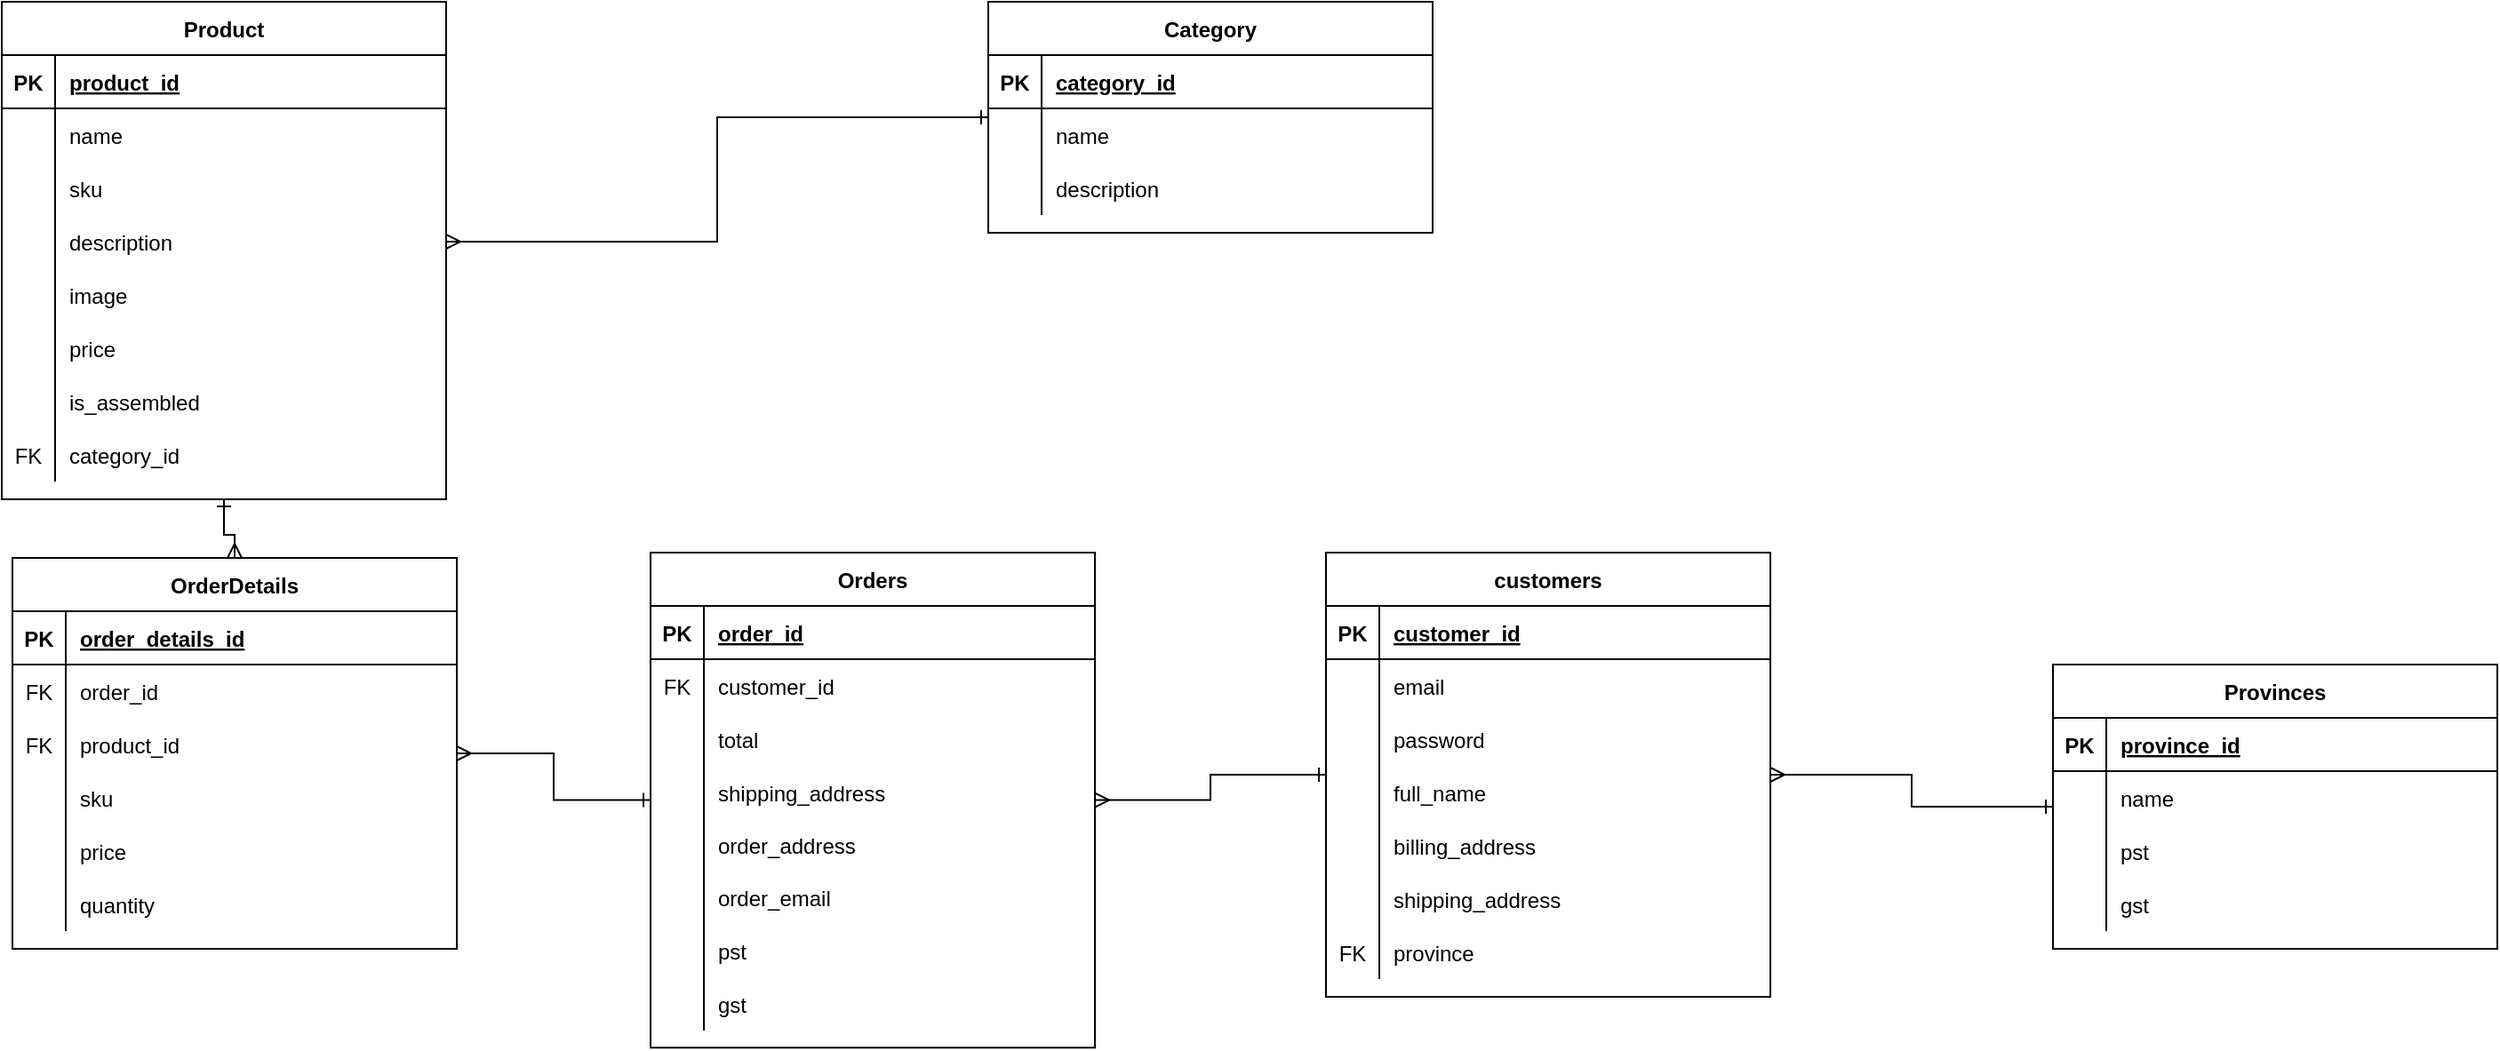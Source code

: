 <mxfile version="13.6.5">
    <diagram id="R2lEEEUBdFMjLlhIrx00" name="Page-1">
        <mxGraphModel dx="647" dy="642" grid="0" gridSize="10" guides="1" tooltips="1" connect="1" arrows="1" fold="1" page="0" pageScale="1" pageWidth="850" pageHeight="1100" math="0" shadow="0" extFonts="Permanent Marker^https://fonts.googleapis.com/css?family=Permanent+Marker">
            <root>
                <mxCell id="0"/>
                <mxCell id="1" parent="0"/>
                <mxCell id="BaxFmq3oyP3xeZqNbxSG-38" style="edgeStyle=orthogonalEdgeStyle;rounded=0;orthogonalLoop=1;jettySize=auto;html=1;startArrow=ERone;startFill=0;endArrow=ERmany;endFill=0;" parent="1" edge="1">
                    <mxGeometry relative="1" as="geometry">
                        <mxPoint x="630" y="500" as="targetPoint"/>
                        <Array as="points">
                            <mxPoint x="840" y="500"/>
                        </Array>
                    </mxGeometry>
                </mxCell>
                <mxCell id="BaxFmq3oyP3xeZqNbxSG-39" style="edgeStyle=orthogonalEdgeStyle;rounded=0;orthogonalLoop=1;jettySize=auto;html=1;startArrow=ERone;startFill=0;endArrow=ERmany;endFill=0;" parent="1" edge="1">
                    <mxGeometry relative="1" as="geometry">
                        <mxPoint x="515" y="290" as="sourcePoint"/>
                        <Array as="points">
                            <mxPoint x="515" y="330"/>
                            <mxPoint x="660" y="330"/>
                            <mxPoint x="660" y="470"/>
                        </Array>
                    </mxGeometry>
                </mxCell>
                <mxCell id="BaxFmq3oyP3xeZqNbxSG-36" style="edgeStyle=orthogonalEdgeStyle;rounded=0;orthogonalLoop=1;jettySize=auto;html=1;endArrow=ERmany;endFill=0;startArrow=ERone;startFill=0;" parent="1" edge="1">
                    <mxGeometry relative="1" as="geometry">
                        <mxPoint x="270" y="235" as="sourcePoint"/>
                        <Array as="points">
                            <mxPoint x="310" y="235"/>
                            <mxPoint x="310" y="430"/>
                        </Array>
                    </mxGeometry>
                </mxCell>
                <mxCell id="BaxFmq3oyP3xeZqNbxSG-152" style="edgeStyle=orthogonalEdgeStyle;rounded=0;orthogonalLoop=1;jettySize=auto;html=1;startArrow=ERone;startFill=0;endArrow=ERmany;endFill=0;" parent="1" source="BaxFmq3oyP3xeZqNbxSG-56" target="BaxFmq3oyP3xeZqNbxSG-130" edge="1">
                    <mxGeometry relative="1" as="geometry"/>
                </mxCell>
                <mxCell id="BaxFmq3oyP3xeZqNbxSG-56" value="Product" style="shape=table;startSize=30;container=1;collapsible=1;childLayout=tableLayout;fixedRows=1;rowLines=0;fontStyle=1;align=center;resizeLast=1;" parent="1" vertex="1">
                    <mxGeometry x="70" y="30" width="250" height="280" as="geometry"/>
                </mxCell>
                <mxCell id="BaxFmq3oyP3xeZqNbxSG-57" value="" style="shape=partialRectangle;collapsible=0;dropTarget=0;pointerEvents=0;fillColor=none;points=[[0,0.5],[1,0.5]];portConstraint=eastwest;top=0;left=0;right=0;bottom=1;" parent="BaxFmq3oyP3xeZqNbxSG-56" vertex="1">
                    <mxGeometry y="30" width="250" height="30" as="geometry"/>
                </mxCell>
                <mxCell id="BaxFmq3oyP3xeZqNbxSG-58" value="PK" style="shape=partialRectangle;overflow=hidden;connectable=0;fillColor=none;top=0;left=0;bottom=0;right=0;fontStyle=1;" parent="BaxFmq3oyP3xeZqNbxSG-57" vertex="1">
                    <mxGeometry width="30" height="30" as="geometry"/>
                </mxCell>
                <mxCell id="BaxFmq3oyP3xeZqNbxSG-59" value="product_id" style="shape=partialRectangle;overflow=hidden;connectable=0;fillColor=none;top=0;left=0;bottom=0;right=0;align=left;spacingLeft=6;fontStyle=5;" parent="BaxFmq3oyP3xeZqNbxSG-57" vertex="1">
                    <mxGeometry x="30" width="220" height="30" as="geometry"/>
                </mxCell>
                <mxCell id="BaxFmq3oyP3xeZqNbxSG-60" value="" style="shape=partialRectangle;collapsible=0;dropTarget=0;pointerEvents=0;fillColor=none;points=[[0,0.5],[1,0.5]];portConstraint=eastwest;top=0;left=0;right=0;bottom=0;" parent="BaxFmq3oyP3xeZqNbxSG-56" vertex="1">
                    <mxGeometry y="60" width="250" height="30" as="geometry"/>
                </mxCell>
                <mxCell id="BaxFmq3oyP3xeZqNbxSG-61" value="" style="shape=partialRectangle;overflow=hidden;connectable=0;fillColor=none;top=0;left=0;bottom=0;right=0;" parent="BaxFmq3oyP3xeZqNbxSG-60" vertex="1">
                    <mxGeometry width="30" height="30" as="geometry"/>
                </mxCell>
                <mxCell id="BaxFmq3oyP3xeZqNbxSG-62" value="name" style="shape=partialRectangle;overflow=hidden;connectable=0;fillColor=none;top=0;left=0;bottom=0;right=0;align=left;spacingLeft=6;" parent="BaxFmq3oyP3xeZqNbxSG-60" vertex="1">
                    <mxGeometry x="30" width="220" height="30" as="geometry"/>
                </mxCell>
                <mxCell id="BaxFmq3oyP3xeZqNbxSG-149" value="" style="shape=partialRectangle;collapsible=0;dropTarget=0;pointerEvents=0;fillColor=none;points=[[0,0.5],[1,0.5]];portConstraint=eastwest;top=0;left=0;right=0;bottom=0;" parent="BaxFmq3oyP3xeZqNbxSG-56" vertex="1">
                    <mxGeometry y="90" width="250" height="30" as="geometry"/>
                </mxCell>
                <mxCell id="BaxFmq3oyP3xeZqNbxSG-150" value="" style="shape=partialRectangle;overflow=hidden;connectable=0;fillColor=none;top=0;left=0;bottom=0;right=0;" parent="BaxFmq3oyP3xeZqNbxSG-149" vertex="1">
                    <mxGeometry width="30" height="30" as="geometry"/>
                </mxCell>
                <mxCell id="BaxFmq3oyP3xeZqNbxSG-151" value="sku" style="shape=partialRectangle;overflow=hidden;connectable=0;fillColor=none;top=0;left=0;bottom=0;right=0;align=left;spacingLeft=6;" parent="BaxFmq3oyP3xeZqNbxSG-149" vertex="1">
                    <mxGeometry x="30" width="220" height="30" as="geometry"/>
                </mxCell>
                <mxCell id="BaxFmq3oyP3xeZqNbxSG-63" value="" style="shape=partialRectangle;collapsible=0;dropTarget=0;pointerEvents=0;fillColor=none;points=[[0,0.5],[1,0.5]];portConstraint=eastwest;top=0;left=0;right=0;bottom=0;" parent="BaxFmq3oyP3xeZqNbxSG-56" vertex="1">
                    <mxGeometry y="120" width="250" height="30" as="geometry"/>
                </mxCell>
                <mxCell id="BaxFmq3oyP3xeZqNbxSG-64" value="" style="shape=partialRectangle;overflow=hidden;connectable=0;fillColor=none;top=0;left=0;bottom=0;right=0;" parent="BaxFmq3oyP3xeZqNbxSG-63" vertex="1">
                    <mxGeometry width="30" height="30" as="geometry"/>
                </mxCell>
                <mxCell id="BaxFmq3oyP3xeZqNbxSG-65" value="description" style="shape=partialRectangle;overflow=hidden;connectable=0;fillColor=none;top=0;left=0;bottom=0;right=0;align=left;spacingLeft=6;" parent="BaxFmq3oyP3xeZqNbxSG-63" vertex="1">
                    <mxGeometry x="30" width="220" height="30" as="geometry"/>
                </mxCell>
                <mxCell id="BaxFmq3oyP3xeZqNbxSG-66" value="" style="shape=partialRectangle;collapsible=0;dropTarget=0;pointerEvents=0;fillColor=none;points=[[0,0.5],[1,0.5]];portConstraint=eastwest;top=0;left=0;right=0;bottom=0;" parent="BaxFmq3oyP3xeZqNbxSG-56" vertex="1">
                    <mxGeometry y="150" width="250" height="30" as="geometry"/>
                </mxCell>
                <mxCell id="BaxFmq3oyP3xeZqNbxSG-67" value="" style="shape=partialRectangle;overflow=hidden;connectable=0;fillColor=none;top=0;left=0;bottom=0;right=0;" parent="BaxFmq3oyP3xeZqNbxSG-66" vertex="1">
                    <mxGeometry width="30" height="30" as="geometry"/>
                </mxCell>
                <mxCell id="BaxFmq3oyP3xeZqNbxSG-68" value="image" style="shape=partialRectangle;overflow=hidden;connectable=0;fillColor=none;top=0;left=0;bottom=0;right=0;align=left;spacingLeft=6;" parent="BaxFmq3oyP3xeZqNbxSG-66" vertex="1">
                    <mxGeometry x="30" width="220" height="30" as="geometry"/>
                </mxCell>
                <mxCell id="BaxFmq3oyP3xeZqNbxSG-182" value="" style="shape=partialRectangle;collapsible=0;dropTarget=0;pointerEvents=0;fillColor=none;points=[[0,0.5],[1,0.5]];portConstraint=eastwest;top=0;left=0;right=0;bottom=0;" parent="BaxFmq3oyP3xeZqNbxSG-56" vertex="1">
                    <mxGeometry y="180" width="250" height="30" as="geometry"/>
                </mxCell>
                <mxCell id="BaxFmq3oyP3xeZqNbxSG-183" value="" style="shape=partialRectangle;overflow=hidden;connectable=0;fillColor=none;top=0;left=0;bottom=0;right=0;" parent="BaxFmq3oyP3xeZqNbxSG-182" vertex="1">
                    <mxGeometry width="30" height="30" as="geometry"/>
                </mxCell>
                <mxCell id="BaxFmq3oyP3xeZqNbxSG-184" value="price" style="shape=partialRectangle;overflow=hidden;connectable=0;fillColor=none;top=0;left=0;bottom=0;right=0;align=left;spacingLeft=6;" parent="BaxFmq3oyP3xeZqNbxSG-182" vertex="1">
                    <mxGeometry x="30" width="220" height="30" as="geometry"/>
                </mxCell>
                <mxCell id="5" value="" style="shape=partialRectangle;collapsible=0;dropTarget=0;pointerEvents=0;fillColor=none;points=[[0,0.5],[1,0.5]];portConstraint=eastwest;top=0;left=0;right=0;bottom=0;" parent="BaxFmq3oyP3xeZqNbxSG-56" vertex="1">
                    <mxGeometry y="210" width="250" height="30" as="geometry"/>
                </mxCell>
                <mxCell id="6" value="" style="shape=partialRectangle;overflow=hidden;connectable=0;fillColor=none;top=0;left=0;bottom=0;right=0;" parent="5" vertex="1">
                    <mxGeometry width="30" height="30" as="geometry"/>
                </mxCell>
                <mxCell id="7" value="is_assembled" style="shape=partialRectangle;overflow=hidden;connectable=0;fillColor=none;top=0;left=0;bottom=0;right=0;align=left;spacingLeft=6;" parent="5" vertex="1">
                    <mxGeometry x="30" width="220" height="30" as="geometry"/>
                </mxCell>
                <mxCell id="BaxFmq3oyP3xeZqNbxSG-75" value="" style="shape=partialRectangle;collapsible=0;dropTarget=0;pointerEvents=0;fillColor=none;points=[[0,0.5],[1,0.5]];portConstraint=eastwest;top=0;left=0;right=0;bottom=0;" parent="BaxFmq3oyP3xeZqNbxSG-56" vertex="1">
                    <mxGeometry y="240" width="250" height="30" as="geometry"/>
                </mxCell>
                <mxCell id="BaxFmq3oyP3xeZqNbxSG-76" value="FK" style="shape=partialRectangle;overflow=hidden;connectable=0;fillColor=none;top=0;left=0;bottom=0;right=0;" parent="BaxFmq3oyP3xeZqNbxSG-75" vertex="1">
                    <mxGeometry width="30" height="30" as="geometry"/>
                </mxCell>
                <mxCell id="BaxFmq3oyP3xeZqNbxSG-77" value="category_id" style="shape=partialRectangle;overflow=hidden;connectable=0;fillColor=none;top=0;left=0;bottom=0;right=0;align=left;spacingLeft=6;" parent="BaxFmq3oyP3xeZqNbxSG-75" vertex="1">
                    <mxGeometry x="30" width="220" height="30" as="geometry"/>
                </mxCell>
                <mxCell id="BaxFmq3oyP3xeZqNbxSG-78" value="Category" style="shape=table;startSize=30;container=1;collapsible=1;childLayout=tableLayout;fixedRows=1;rowLines=0;fontStyle=1;align=center;resizeLast=1;" parent="1" vertex="1">
                    <mxGeometry x="625" y="30" width="250" height="130" as="geometry"/>
                </mxCell>
                <mxCell id="BaxFmq3oyP3xeZqNbxSG-79" value="" style="shape=partialRectangle;collapsible=0;dropTarget=0;pointerEvents=0;fillColor=none;points=[[0,0.5],[1,0.5]];portConstraint=eastwest;top=0;left=0;right=0;bottom=1;" parent="BaxFmq3oyP3xeZqNbxSG-78" vertex="1">
                    <mxGeometry y="30" width="250" height="30" as="geometry"/>
                </mxCell>
                <mxCell id="BaxFmq3oyP3xeZqNbxSG-80" value="PK" style="shape=partialRectangle;overflow=hidden;connectable=0;fillColor=none;top=0;left=0;bottom=0;right=0;fontStyle=1;" parent="BaxFmq3oyP3xeZqNbxSG-79" vertex="1">
                    <mxGeometry width="30" height="30" as="geometry"/>
                </mxCell>
                <mxCell id="BaxFmq3oyP3xeZqNbxSG-81" value="category_id" style="shape=partialRectangle;overflow=hidden;connectable=0;fillColor=none;top=0;left=0;bottom=0;right=0;align=left;spacingLeft=6;fontStyle=5;" parent="BaxFmq3oyP3xeZqNbxSG-79" vertex="1">
                    <mxGeometry x="30" width="220" height="30" as="geometry"/>
                </mxCell>
                <mxCell id="BaxFmq3oyP3xeZqNbxSG-82" value="" style="shape=partialRectangle;collapsible=0;dropTarget=0;pointerEvents=0;fillColor=none;points=[[0,0.5],[1,0.5]];portConstraint=eastwest;top=0;left=0;right=0;bottom=0;" parent="BaxFmq3oyP3xeZqNbxSG-78" vertex="1">
                    <mxGeometry y="60" width="250" height="30" as="geometry"/>
                </mxCell>
                <mxCell id="BaxFmq3oyP3xeZqNbxSG-83" value="" style="shape=partialRectangle;overflow=hidden;connectable=0;fillColor=none;top=0;left=0;bottom=0;right=0;" parent="BaxFmq3oyP3xeZqNbxSG-82" vertex="1">
                    <mxGeometry width="30" height="30" as="geometry"/>
                </mxCell>
                <mxCell id="BaxFmq3oyP3xeZqNbxSG-84" value="name" style="shape=partialRectangle;overflow=hidden;connectable=0;fillColor=none;top=0;left=0;bottom=0;right=0;align=left;spacingLeft=6;" parent="BaxFmq3oyP3xeZqNbxSG-82" vertex="1">
                    <mxGeometry x="30" width="220" height="30" as="geometry"/>
                </mxCell>
                <mxCell id="BaxFmq3oyP3xeZqNbxSG-85" value="" style="shape=partialRectangle;collapsible=0;dropTarget=0;pointerEvents=0;fillColor=none;points=[[0,0.5],[1,0.5]];portConstraint=eastwest;top=0;left=0;right=0;bottom=0;" parent="BaxFmq3oyP3xeZqNbxSG-78" vertex="1">
                    <mxGeometry y="90" width="250" height="30" as="geometry"/>
                </mxCell>
                <mxCell id="BaxFmq3oyP3xeZqNbxSG-86" value="" style="shape=partialRectangle;overflow=hidden;connectable=0;fillColor=none;top=0;left=0;bottom=0;right=0;" parent="BaxFmq3oyP3xeZqNbxSG-85" vertex="1">
                    <mxGeometry width="30" height="30" as="geometry"/>
                </mxCell>
                <mxCell id="BaxFmq3oyP3xeZqNbxSG-87" value="description" style="shape=partialRectangle;overflow=hidden;connectable=0;fillColor=none;top=0;left=0;bottom=0;right=0;align=left;spacingLeft=6;" parent="BaxFmq3oyP3xeZqNbxSG-85" vertex="1">
                    <mxGeometry x="30" width="220" height="30" as="geometry"/>
                </mxCell>
                <mxCell id="BaxFmq3oyP3xeZqNbxSG-106" style="edgeStyle=orthogonalEdgeStyle;rounded=0;orthogonalLoop=1;jettySize=auto;html=1;startArrow=ERmany;startFill=0;endArrow=ERone;endFill=0;" parent="1" source="BaxFmq3oyP3xeZqNbxSG-63" target="BaxFmq3oyP3xeZqNbxSG-78" edge="1">
                    <mxGeometry relative="1" as="geometry"/>
                </mxCell>
                <mxCell id="BaxFmq3oyP3xeZqNbxSG-154" style="edgeStyle=orthogonalEdgeStyle;rounded=0;orthogonalLoop=1;jettySize=auto;html=1;startArrow=ERone;startFill=0;endArrow=ERmany;endFill=0;" parent="1" source="BaxFmq3oyP3xeZqNbxSG-107" target="BaxFmq3oyP3xeZqNbxSG-130" edge="1">
                    <mxGeometry relative="1" as="geometry"/>
                </mxCell>
                <mxCell id="BaxFmq3oyP3xeZqNbxSG-107" value="Orders" style="shape=table;startSize=30;container=1;collapsible=1;childLayout=tableLayout;fixedRows=1;rowLines=0;fontStyle=1;align=center;resizeLast=1;" parent="1" vertex="1">
                    <mxGeometry x="435" y="340" width="250" height="278.586" as="geometry"/>
                </mxCell>
                <mxCell id="BaxFmq3oyP3xeZqNbxSG-108" value="" style="shape=partialRectangle;collapsible=0;dropTarget=0;pointerEvents=0;fillColor=none;points=[[0,0.5],[1,0.5]];portConstraint=eastwest;top=0;left=0;right=0;bottom=1;" parent="BaxFmq3oyP3xeZqNbxSG-107" vertex="1">
                    <mxGeometry y="30" width="250" height="30" as="geometry"/>
                </mxCell>
                <mxCell id="BaxFmq3oyP3xeZqNbxSG-109" value="PK" style="shape=partialRectangle;overflow=hidden;connectable=0;fillColor=none;top=0;left=0;bottom=0;right=0;fontStyle=1;" parent="BaxFmq3oyP3xeZqNbxSG-108" vertex="1">
                    <mxGeometry width="30" height="30" as="geometry"/>
                </mxCell>
                <mxCell id="BaxFmq3oyP3xeZqNbxSG-110" value="order_id" style="shape=partialRectangle;overflow=hidden;connectable=0;fillColor=none;top=0;left=0;bottom=0;right=0;align=left;spacingLeft=6;fontStyle=5;" parent="BaxFmq3oyP3xeZqNbxSG-108" vertex="1">
                    <mxGeometry x="30" width="220" height="30" as="geometry"/>
                </mxCell>
                <mxCell id="BaxFmq3oyP3xeZqNbxSG-111" value="" style="shape=partialRectangle;collapsible=0;dropTarget=0;pointerEvents=0;fillColor=none;points=[[0,0.5],[1,0.5]];portConstraint=eastwest;top=0;left=0;right=0;bottom=0;" parent="BaxFmq3oyP3xeZqNbxSG-107" vertex="1">
                    <mxGeometry y="60" width="250" height="30" as="geometry"/>
                </mxCell>
                <mxCell id="BaxFmq3oyP3xeZqNbxSG-112" value="FK" style="shape=partialRectangle;overflow=hidden;connectable=0;fillColor=none;top=0;left=0;bottom=0;right=0;" parent="BaxFmq3oyP3xeZqNbxSG-111" vertex="1">
                    <mxGeometry width="30" height="30" as="geometry"/>
                </mxCell>
                <mxCell id="BaxFmq3oyP3xeZqNbxSG-113" value="customer_id" style="shape=partialRectangle;overflow=hidden;connectable=0;fillColor=none;top=0;left=0;bottom=0;right=0;align=left;spacingLeft=6;" parent="BaxFmq3oyP3xeZqNbxSG-111" vertex="1">
                    <mxGeometry x="30" width="220" height="30" as="geometry"/>
                </mxCell>
                <mxCell id="BaxFmq3oyP3xeZqNbxSG-114" value="" style="shape=partialRectangle;collapsible=0;dropTarget=0;pointerEvents=0;fillColor=none;points=[[0,0.5],[1,0.5]];portConstraint=eastwest;top=0;left=0;right=0;bottom=0;" parent="BaxFmq3oyP3xeZqNbxSG-107" vertex="1">
                    <mxGeometry y="90" width="250" height="30" as="geometry"/>
                </mxCell>
                <mxCell id="BaxFmq3oyP3xeZqNbxSG-115" value="" style="shape=partialRectangle;overflow=hidden;connectable=0;fillColor=none;top=0;left=0;bottom=0;right=0;" parent="BaxFmq3oyP3xeZqNbxSG-114" vertex="1">
                    <mxGeometry width="30" height="30" as="geometry"/>
                </mxCell>
                <mxCell id="BaxFmq3oyP3xeZqNbxSG-116" value="total" style="shape=partialRectangle;overflow=hidden;connectable=0;fillColor=none;top=0;left=0;bottom=0;right=0;align=left;spacingLeft=6;" parent="BaxFmq3oyP3xeZqNbxSG-114" vertex="1">
                    <mxGeometry x="30" width="220" height="30" as="geometry"/>
                </mxCell>
                <mxCell id="BaxFmq3oyP3xeZqNbxSG-123" value="" style="shape=partialRectangle;collapsible=0;dropTarget=0;pointerEvents=0;fillColor=none;points=[[0,0.5],[1,0.5]];portConstraint=eastwest;top=0;left=0;right=0;bottom=0;" parent="BaxFmq3oyP3xeZqNbxSG-107" vertex="1">
                    <mxGeometry y="120" width="250" height="30" as="geometry"/>
                </mxCell>
                <mxCell id="BaxFmq3oyP3xeZqNbxSG-124" value="" style="shape=partialRectangle;overflow=hidden;connectable=0;fillColor=none;top=0;left=0;bottom=0;right=0;" parent="BaxFmq3oyP3xeZqNbxSG-123" vertex="1">
                    <mxGeometry width="30" height="30" as="geometry"/>
                </mxCell>
                <mxCell id="BaxFmq3oyP3xeZqNbxSG-125" value="shipping_address" style="shape=partialRectangle;overflow=hidden;connectable=0;fillColor=none;top=0;left=0;bottom=0;right=0;align=left;spacingLeft=6;" parent="BaxFmq3oyP3xeZqNbxSG-123" vertex="1">
                    <mxGeometry x="30" width="220" height="30" as="geometry"/>
                </mxCell>
                <mxCell id="BaxFmq3oyP3xeZqNbxSG-117" value="" style="shape=partialRectangle;collapsible=0;dropTarget=0;pointerEvents=0;fillColor=none;points=[[0,0.5],[1,0.5]];portConstraint=eastwest;top=0;left=0;right=0;bottom=0;" parent="BaxFmq3oyP3xeZqNbxSG-107" vertex="1">
                    <mxGeometry y="150" width="250" height="29" as="geometry"/>
                </mxCell>
                <mxCell id="BaxFmq3oyP3xeZqNbxSG-118" value="" style="shape=partialRectangle;overflow=hidden;connectable=0;fillColor=none;top=0;left=0;bottom=0;right=0;" parent="BaxFmq3oyP3xeZqNbxSG-117" vertex="1">
                    <mxGeometry width="30" height="29" as="geometry"/>
                </mxCell>
                <mxCell id="BaxFmq3oyP3xeZqNbxSG-119" value="order_address" style="shape=partialRectangle;overflow=hidden;connectable=0;fillColor=none;top=0;left=0;bottom=0;right=0;align=left;spacingLeft=6;" parent="BaxFmq3oyP3xeZqNbxSG-117" vertex="1">
                    <mxGeometry x="30" width="220" height="29" as="geometry"/>
                </mxCell>
                <mxCell id="BaxFmq3oyP3xeZqNbxSG-126" value="" style="shape=partialRectangle;collapsible=0;dropTarget=0;pointerEvents=0;fillColor=none;points=[[0,0.5],[1,0.5]];portConstraint=eastwest;top=0;left=0;right=0;bottom=0;" parent="BaxFmq3oyP3xeZqNbxSG-107" vertex="1">
                    <mxGeometry y="179" width="250" height="30" as="geometry"/>
                </mxCell>
                <mxCell id="BaxFmq3oyP3xeZqNbxSG-127" value="" style="shape=partialRectangle;overflow=hidden;connectable=0;fillColor=none;top=0;left=0;bottom=0;right=0;" parent="BaxFmq3oyP3xeZqNbxSG-126" vertex="1">
                    <mxGeometry width="30" height="30" as="geometry"/>
                </mxCell>
                <mxCell id="BaxFmq3oyP3xeZqNbxSG-128" value="order_email" style="shape=partialRectangle;overflow=hidden;connectable=0;fillColor=none;top=0;left=0;bottom=0;right=0;align=left;spacingLeft=6;" parent="BaxFmq3oyP3xeZqNbxSG-126" vertex="1">
                    <mxGeometry x="30" width="220" height="30" as="geometry"/>
                </mxCell>
                <mxCell id="14" value="" style="shape=partialRectangle;collapsible=0;dropTarget=0;pointerEvents=0;fillColor=none;points=[[0,0.5],[1,0.5]];portConstraint=eastwest;top=0;left=0;right=0;bottom=0;" parent="BaxFmq3oyP3xeZqNbxSG-107" vertex="1">
                    <mxGeometry y="209" width="250" height="30" as="geometry"/>
                </mxCell>
                <mxCell id="15" value="" style="shape=partialRectangle;overflow=hidden;connectable=0;fillColor=none;top=0;left=0;bottom=0;right=0;" parent="14" vertex="1">
                    <mxGeometry width="30" height="30" as="geometry"/>
                </mxCell>
                <mxCell id="16" value="pst" style="shape=partialRectangle;overflow=hidden;connectable=0;fillColor=none;top=0;left=0;bottom=0;right=0;align=left;spacingLeft=6;" parent="14" vertex="1">
                    <mxGeometry x="30" width="220" height="30" as="geometry"/>
                </mxCell>
                <mxCell id="20" value="" style="shape=partialRectangle;collapsible=0;dropTarget=0;pointerEvents=0;fillColor=none;points=[[0,0.5],[1,0.5]];portConstraint=eastwest;top=0;left=0;right=0;bottom=0;" parent="BaxFmq3oyP3xeZqNbxSG-107" vertex="1">
                    <mxGeometry y="239" width="250" height="30" as="geometry"/>
                </mxCell>
                <mxCell id="21" value="" style="shape=partialRectangle;overflow=hidden;connectable=0;fillColor=none;top=0;left=0;bottom=0;right=0;" parent="20" vertex="1">
                    <mxGeometry width="30" height="30" as="geometry"/>
                </mxCell>
                <mxCell id="22" value="gst" style="shape=partialRectangle;overflow=hidden;connectable=0;fillColor=none;top=0;left=0;bottom=0;right=0;align=left;spacingLeft=6;" parent="20" vertex="1">
                    <mxGeometry x="30" width="220" height="30" as="geometry"/>
                </mxCell>
                <mxCell id="BaxFmq3oyP3xeZqNbxSG-130" value="OrderDetails" style="shape=table;startSize=30;container=1;collapsible=1;childLayout=tableLayout;fixedRows=1;rowLines=0;fontStyle=1;align=center;resizeLast=1;" parent="1" vertex="1">
                    <mxGeometry x="76" y="343" width="250" height="220" as="geometry"/>
                </mxCell>
                <mxCell id="BaxFmq3oyP3xeZqNbxSG-131" value="" style="shape=partialRectangle;collapsible=0;dropTarget=0;pointerEvents=0;fillColor=none;points=[[0,0.5],[1,0.5]];portConstraint=eastwest;top=0;left=0;right=0;bottom=1;" parent="BaxFmq3oyP3xeZqNbxSG-130" vertex="1">
                    <mxGeometry y="30" width="250" height="30" as="geometry"/>
                </mxCell>
                <mxCell id="BaxFmq3oyP3xeZqNbxSG-132" value="PK" style="shape=partialRectangle;overflow=hidden;connectable=0;fillColor=none;top=0;left=0;bottom=0;right=0;fontStyle=1;" parent="BaxFmq3oyP3xeZqNbxSG-131" vertex="1">
                    <mxGeometry width="30" height="30" as="geometry"/>
                </mxCell>
                <mxCell id="BaxFmq3oyP3xeZqNbxSG-133" value="order_details_id" style="shape=partialRectangle;overflow=hidden;connectable=0;fillColor=none;top=0;left=0;bottom=0;right=0;align=left;spacingLeft=6;fontStyle=5;" parent="BaxFmq3oyP3xeZqNbxSG-131" vertex="1">
                    <mxGeometry x="30" width="220" height="30" as="geometry"/>
                </mxCell>
                <mxCell id="BaxFmq3oyP3xeZqNbxSG-134" value="" style="shape=partialRectangle;collapsible=0;dropTarget=0;pointerEvents=0;fillColor=none;points=[[0,0.5],[1,0.5]];portConstraint=eastwest;top=0;left=0;right=0;bottom=0;" parent="BaxFmq3oyP3xeZqNbxSG-130" vertex="1">
                    <mxGeometry y="60" width="250" height="30" as="geometry"/>
                </mxCell>
                <mxCell id="BaxFmq3oyP3xeZqNbxSG-135" value="FK" style="shape=partialRectangle;overflow=hidden;connectable=0;fillColor=none;top=0;left=0;bottom=0;right=0;" parent="BaxFmq3oyP3xeZqNbxSG-134" vertex="1">
                    <mxGeometry width="30" height="30" as="geometry"/>
                </mxCell>
                <mxCell id="BaxFmq3oyP3xeZqNbxSG-136" value="order_id" style="shape=partialRectangle;overflow=hidden;connectable=0;fillColor=none;top=0;left=0;bottom=0;right=0;align=left;spacingLeft=6;" parent="BaxFmq3oyP3xeZqNbxSG-134" vertex="1">
                    <mxGeometry x="30" width="220" height="30" as="geometry"/>
                </mxCell>
                <mxCell id="BaxFmq3oyP3xeZqNbxSG-137" value="" style="shape=partialRectangle;collapsible=0;dropTarget=0;pointerEvents=0;fillColor=none;points=[[0,0.5],[1,0.5]];portConstraint=eastwest;top=0;left=0;right=0;bottom=0;" parent="BaxFmq3oyP3xeZqNbxSG-130" vertex="1">
                    <mxGeometry y="90" width="250" height="30" as="geometry"/>
                </mxCell>
                <mxCell id="BaxFmq3oyP3xeZqNbxSG-138" value="FK" style="shape=partialRectangle;overflow=hidden;connectable=0;fillColor=none;top=0;left=0;bottom=0;right=0;" parent="BaxFmq3oyP3xeZqNbxSG-137" vertex="1">
                    <mxGeometry width="30" height="30" as="geometry"/>
                </mxCell>
                <mxCell id="BaxFmq3oyP3xeZqNbxSG-139" value="product_id" style="shape=partialRectangle;overflow=hidden;connectable=0;fillColor=none;top=0;left=0;bottom=0;right=0;align=left;spacingLeft=6;" parent="BaxFmq3oyP3xeZqNbxSG-137" vertex="1">
                    <mxGeometry x="30" width="220" height="30" as="geometry"/>
                </mxCell>
                <mxCell id="BaxFmq3oyP3xeZqNbxSG-185" value="" style="shape=partialRectangle;collapsible=0;dropTarget=0;pointerEvents=0;fillColor=none;points=[[0,0.5],[1,0.5]];portConstraint=eastwest;top=0;left=0;right=0;bottom=0;" parent="BaxFmq3oyP3xeZqNbxSG-130" vertex="1">
                    <mxGeometry y="120" width="250" height="30" as="geometry"/>
                </mxCell>
                <mxCell id="BaxFmq3oyP3xeZqNbxSG-186" value="" style="shape=partialRectangle;overflow=hidden;connectable=0;fillColor=none;top=0;left=0;bottom=0;right=0;" parent="BaxFmq3oyP3xeZqNbxSG-185" vertex="1">
                    <mxGeometry width="30" height="30" as="geometry"/>
                </mxCell>
                <mxCell id="BaxFmq3oyP3xeZqNbxSG-187" value="sku" style="shape=partialRectangle;overflow=hidden;connectable=0;fillColor=none;top=0;left=0;bottom=0;right=0;align=left;spacingLeft=6;" parent="BaxFmq3oyP3xeZqNbxSG-185" vertex="1">
                    <mxGeometry x="30" width="220" height="30" as="geometry"/>
                </mxCell>
                <mxCell id="BaxFmq3oyP3xeZqNbxSG-188" value="" style="shape=partialRectangle;collapsible=0;dropTarget=0;pointerEvents=0;fillColor=none;points=[[0,0.5],[1,0.5]];portConstraint=eastwest;top=0;left=0;right=0;bottom=0;" parent="BaxFmq3oyP3xeZqNbxSG-130" vertex="1">
                    <mxGeometry y="150" width="250" height="30" as="geometry"/>
                </mxCell>
                <mxCell id="BaxFmq3oyP3xeZqNbxSG-189" value="" style="shape=partialRectangle;overflow=hidden;connectable=0;fillColor=none;top=0;left=0;bottom=0;right=0;" parent="BaxFmq3oyP3xeZqNbxSG-188" vertex="1">
                    <mxGeometry width="30" height="30" as="geometry"/>
                </mxCell>
                <mxCell id="BaxFmq3oyP3xeZqNbxSG-190" value="price" style="shape=partialRectangle;overflow=hidden;connectable=0;fillColor=none;top=0;left=0;bottom=0;right=0;align=left;spacingLeft=6;" parent="BaxFmq3oyP3xeZqNbxSG-188" vertex="1">
                    <mxGeometry x="30" width="220" height="30" as="geometry"/>
                </mxCell>
                <mxCell id="BaxFmq3oyP3xeZqNbxSG-191" value="" style="shape=partialRectangle;collapsible=0;dropTarget=0;pointerEvents=0;fillColor=none;points=[[0,0.5],[1,0.5]];portConstraint=eastwest;top=0;left=0;right=0;bottom=0;" parent="BaxFmq3oyP3xeZqNbxSG-130" vertex="1">
                    <mxGeometry y="180" width="250" height="30" as="geometry"/>
                </mxCell>
                <mxCell id="BaxFmq3oyP3xeZqNbxSG-192" value="" style="shape=partialRectangle;overflow=hidden;connectable=0;fillColor=none;top=0;left=0;bottom=0;right=0;" parent="BaxFmq3oyP3xeZqNbxSG-191" vertex="1">
                    <mxGeometry width="30" height="30" as="geometry"/>
                </mxCell>
                <mxCell id="BaxFmq3oyP3xeZqNbxSG-193" value="quantity" style="shape=partialRectangle;overflow=hidden;connectable=0;fillColor=none;top=0;left=0;bottom=0;right=0;align=left;spacingLeft=6;" parent="BaxFmq3oyP3xeZqNbxSG-191" vertex="1">
                    <mxGeometry x="30" width="220" height="30" as="geometry"/>
                </mxCell>
                <mxCell id="BaxFmq3oyP3xeZqNbxSG-181" style="edgeStyle=orthogonalEdgeStyle;rounded=0;orthogonalLoop=1;jettySize=auto;html=1;startArrow=ERone;startFill=0;endArrow=ERmany;endFill=0;" parent="1" source="BaxFmq3oyP3xeZqNbxSG-155" target="BaxFmq3oyP3xeZqNbxSG-107" edge="1">
                    <mxGeometry relative="1" as="geometry"/>
                </mxCell>
                <mxCell id="BaxFmq3oyP3xeZqNbxSG-155" value="customers" style="shape=table;startSize=30;container=1;collapsible=1;childLayout=tableLayout;fixedRows=1;rowLines=0;fontStyle=1;align=center;resizeLast=1;" parent="1" vertex="1">
                    <mxGeometry x="815" y="340" width="250" height="250" as="geometry"/>
                </mxCell>
                <mxCell id="BaxFmq3oyP3xeZqNbxSG-156" value="" style="shape=partialRectangle;collapsible=0;dropTarget=0;pointerEvents=0;fillColor=none;points=[[0,0.5],[1,0.5]];portConstraint=eastwest;top=0;left=0;right=0;bottom=1;" parent="BaxFmq3oyP3xeZqNbxSG-155" vertex="1">
                    <mxGeometry y="30" width="250" height="30" as="geometry"/>
                </mxCell>
                <mxCell id="BaxFmq3oyP3xeZqNbxSG-157" value="PK" style="shape=partialRectangle;overflow=hidden;connectable=0;fillColor=none;top=0;left=0;bottom=0;right=0;fontStyle=1;" parent="BaxFmq3oyP3xeZqNbxSG-156" vertex="1">
                    <mxGeometry width="30" height="30" as="geometry"/>
                </mxCell>
                <mxCell id="BaxFmq3oyP3xeZqNbxSG-158" value="customer_id" style="shape=partialRectangle;overflow=hidden;connectable=0;fillColor=none;top=0;left=0;bottom=0;right=0;align=left;spacingLeft=6;fontStyle=5;" parent="BaxFmq3oyP3xeZqNbxSG-156" vertex="1">
                    <mxGeometry x="30" width="220" height="30" as="geometry"/>
                </mxCell>
                <mxCell id="BaxFmq3oyP3xeZqNbxSG-162" value="" style="shape=partialRectangle;collapsible=0;dropTarget=0;pointerEvents=0;fillColor=none;points=[[0,0.5],[1,0.5]];portConstraint=eastwest;top=0;left=0;right=0;bottom=0;" parent="BaxFmq3oyP3xeZqNbxSG-155" vertex="1">
                    <mxGeometry y="60" width="250" height="30" as="geometry"/>
                </mxCell>
                <mxCell id="BaxFmq3oyP3xeZqNbxSG-163" value="" style="shape=partialRectangle;overflow=hidden;connectable=0;fillColor=none;top=0;left=0;bottom=0;right=0;" parent="BaxFmq3oyP3xeZqNbxSG-162" vertex="1">
                    <mxGeometry width="30" height="30" as="geometry"/>
                </mxCell>
                <mxCell id="BaxFmq3oyP3xeZqNbxSG-164" value="email" style="shape=partialRectangle;overflow=hidden;connectable=0;fillColor=none;top=0;left=0;bottom=0;right=0;align=left;spacingLeft=6;" parent="BaxFmq3oyP3xeZqNbxSG-162" vertex="1">
                    <mxGeometry x="30" width="220" height="30" as="geometry"/>
                </mxCell>
                <mxCell id="BaxFmq3oyP3xeZqNbxSG-165" value="" style="shape=partialRectangle;collapsible=0;dropTarget=0;pointerEvents=0;fillColor=none;points=[[0,0.5],[1,0.5]];portConstraint=eastwest;top=0;left=0;right=0;bottom=0;" parent="BaxFmq3oyP3xeZqNbxSG-155" vertex="1">
                    <mxGeometry y="90" width="250" height="30" as="geometry"/>
                </mxCell>
                <mxCell id="BaxFmq3oyP3xeZqNbxSG-166" value="" style="shape=partialRectangle;overflow=hidden;connectable=0;fillColor=none;top=0;left=0;bottom=0;right=0;" parent="BaxFmq3oyP3xeZqNbxSG-165" vertex="1">
                    <mxGeometry width="30" height="30" as="geometry"/>
                </mxCell>
                <mxCell id="BaxFmq3oyP3xeZqNbxSG-167" value="password" style="shape=partialRectangle;overflow=hidden;connectable=0;fillColor=none;top=0;left=0;bottom=0;right=0;align=left;spacingLeft=6;" parent="BaxFmq3oyP3xeZqNbxSG-165" vertex="1">
                    <mxGeometry x="30" width="220" height="30" as="geometry"/>
                </mxCell>
                <mxCell id="BaxFmq3oyP3xeZqNbxSG-168" value="" style="shape=partialRectangle;collapsible=0;dropTarget=0;pointerEvents=0;fillColor=none;points=[[0,0.5],[1,0.5]];portConstraint=eastwest;top=0;left=0;right=0;bottom=0;" parent="BaxFmq3oyP3xeZqNbxSG-155" vertex="1">
                    <mxGeometry y="120" width="250" height="30" as="geometry"/>
                </mxCell>
                <mxCell id="BaxFmq3oyP3xeZqNbxSG-169" value="" style="shape=partialRectangle;overflow=hidden;connectable=0;fillColor=none;top=0;left=0;bottom=0;right=0;" parent="BaxFmq3oyP3xeZqNbxSG-168" vertex="1">
                    <mxGeometry width="30" height="30" as="geometry"/>
                </mxCell>
                <mxCell id="BaxFmq3oyP3xeZqNbxSG-170" value="full_name" style="shape=partialRectangle;overflow=hidden;connectable=0;fillColor=none;top=0;left=0;bottom=0;right=0;align=left;spacingLeft=6;" parent="BaxFmq3oyP3xeZqNbxSG-168" vertex="1">
                    <mxGeometry x="30" width="220" height="30" as="geometry"/>
                </mxCell>
                <mxCell id="BaxFmq3oyP3xeZqNbxSG-171" value="" style="shape=partialRectangle;collapsible=0;dropTarget=0;pointerEvents=0;fillColor=none;points=[[0,0.5],[1,0.5]];portConstraint=eastwest;top=0;left=0;right=0;bottom=0;" parent="BaxFmq3oyP3xeZqNbxSG-155" vertex="1">
                    <mxGeometry y="150" width="250" height="30" as="geometry"/>
                </mxCell>
                <mxCell id="BaxFmq3oyP3xeZqNbxSG-172" value="" style="shape=partialRectangle;overflow=hidden;connectable=0;fillColor=none;top=0;left=0;bottom=0;right=0;" parent="BaxFmq3oyP3xeZqNbxSG-171" vertex="1">
                    <mxGeometry width="30" height="30" as="geometry"/>
                </mxCell>
                <mxCell id="BaxFmq3oyP3xeZqNbxSG-173" value="billing_address" style="shape=partialRectangle;overflow=hidden;connectable=0;fillColor=none;top=0;left=0;bottom=0;right=0;align=left;spacingLeft=6;" parent="BaxFmq3oyP3xeZqNbxSG-171" vertex="1">
                    <mxGeometry x="30" width="220" height="30" as="geometry"/>
                </mxCell>
                <mxCell id="63" value="" style="shape=partialRectangle;collapsible=0;dropTarget=0;pointerEvents=0;fillColor=none;points=[[0,0.5],[1,0.5]];portConstraint=eastwest;top=0;left=0;right=0;bottom=0;" parent="BaxFmq3oyP3xeZqNbxSG-155" vertex="1">
                    <mxGeometry y="180" width="250" height="30" as="geometry"/>
                </mxCell>
                <mxCell id="64" value="" style="shape=partialRectangle;overflow=hidden;connectable=0;fillColor=none;top=0;left=0;bottom=0;right=0;" parent="63" vertex="1">
                    <mxGeometry width="30" height="30" as="geometry"/>
                </mxCell>
                <mxCell id="65" value="shipping_address" style="shape=partialRectangle;overflow=hidden;connectable=0;fillColor=none;top=0;left=0;bottom=0;right=0;align=left;spacingLeft=6;" parent="63" vertex="1">
                    <mxGeometry x="30" width="220" height="30" as="geometry"/>
                </mxCell>
                <mxCell id="17" value="" style="shape=partialRectangle;collapsible=0;dropTarget=0;pointerEvents=0;fillColor=none;points=[[0,0.5],[1,0.5]];portConstraint=eastwest;top=0;left=0;right=0;bottom=0;" parent="BaxFmq3oyP3xeZqNbxSG-155" vertex="1">
                    <mxGeometry y="210" width="250" height="30" as="geometry"/>
                </mxCell>
                <mxCell id="18" value="FK" style="shape=partialRectangle;overflow=hidden;connectable=0;fillColor=none;top=0;left=0;bottom=0;right=0;" parent="17" vertex="1">
                    <mxGeometry width="30" height="30" as="geometry"/>
                </mxCell>
                <mxCell id="19" value="province" style="shape=partialRectangle;overflow=hidden;connectable=0;fillColor=none;top=0;left=0;bottom=0;right=0;align=left;spacingLeft=6;" parent="17" vertex="1">
                    <mxGeometry x="30" width="220" height="30" as="geometry"/>
                </mxCell>
                <mxCell id="45" style="edgeStyle=orthogonalEdgeStyle;rounded=0;orthogonalLoop=1;jettySize=auto;html=1;endArrow=ERmany;endFill=0;startArrow=ERone;startFill=0;" parent="1" source="23" target="BaxFmq3oyP3xeZqNbxSG-155" edge="1">
                    <mxGeometry relative="1" as="geometry"/>
                </mxCell>
                <mxCell id="23" value="Provinces" style="shape=table;startSize=30;container=1;collapsible=1;childLayout=tableLayout;fixedRows=1;rowLines=0;fontStyle=1;align=center;resizeLast=1;" parent="1" vertex="1">
                    <mxGeometry x="1224" y="403" width="250" height="160" as="geometry"/>
                </mxCell>
                <mxCell id="24" value="" style="shape=partialRectangle;collapsible=0;dropTarget=0;pointerEvents=0;fillColor=none;points=[[0,0.5],[1,0.5]];portConstraint=eastwest;top=0;left=0;right=0;bottom=1;" parent="23" vertex="1">
                    <mxGeometry y="30" width="250" height="30" as="geometry"/>
                </mxCell>
                <mxCell id="25" value="PK" style="shape=partialRectangle;overflow=hidden;connectable=0;fillColor=none;top=0;left=0;bottom=0;right=0;fontStyle=1;" parent="24" vertex="1">
                    <mxGeometry width="30" height="30" as="geometry"/>
                </mxCell>
                <mxCell id="26" value="province_id" style="shape=partialRectangle;overflow=hidden;connectable=0;fillColor=none;top=0;left=0;bottom=0;right=0;align=left;spacingLeft=6;fontStyle=5;" parent="24" vertex="1">
                    <mxGeometry x="30" width="220" height="30" as="geometry"/>
                </mxCell>
                <mxCell id="27" value="" style="shape=partialRectangle;collapsible=0;dropTarget=0;pointerEvents=0;fillColor=none;points=[[0,0.5],[1,0.5]];portConstraint=eastwest;top=0;left=0;right=0;bottom=0;" parent="23" vertex="1">
                    <mxGeometry y="60" width="250" height="30" as="geometry"/>
                </mxCell>
                <mxCell id="28" value="" style="shape=partialRectangle;overflow=hidden;connectable=0;fillColor=none;top=0;left=0;bottom=0;right=0;" parent="27" vertex="1">
                    <mxGeometry width="30" height="30" as="geometry"/>
                </mxCell>
                <mxCell id="29" value="name" style="shape=partialRectangle;overflow=hidden;connectable=0;fillColor=none;top=0;left=0;bottom=0;right=0;align=left;spacingLeft=6;" parent="27" vertex="1">
                    <mxGeometry x="30" width="220" height="30" as="geometry"/>
                </mxCell>
                <mxCell id="30" value="" style="shape=partialRectangle;collapsible=0;dropTarget=0;pointerEvents=0;fillColor=none;points=[[0,0.5],[1,0.5]];portConstraint=eastwest;top=0;left=0;right=0;bottom=0;" parent="23" vertex="1">
                    <mxGeometry y="90" width="250" height="30" as="geometry"/>
                </mxCell>
                <mxCell id="31" value="" style="shape=partialRectangle;overflow=hidden;connectable=0;fillColor=none;top=0;left=0;bottom=0;right=0;" parent="30" vertex="1">
                    <mxGeometry width="30" height="30" as="geometry"/>
                </mxCell>
                <mxCell id="32" value="pst" style="shape=partialRectangle;overflow=hidden;connectable=0;fillColor=none;top=0;left=0;bottom=0;right=0;align=left;spacingLeft=6;" parent="30" vertex="1">
                    <mxGeometry x="30" width="220" height="30" as="geometry"/>
                </mxCell>
                <mxCell id="33" value="" style="shape=partialRectangle;collapsible=0;dropTarget=0;pointerEvents=0;fillColor=none;points=[[0,0.5],[1,0.5]];portConstraint=eastwest;top=0;left=0;right=0;bottom=0;" parent="23" vertex="1">
                    <mxGeometry y="120" width="250" height="30" as="geometry"/>
                </mxCell>
                <mxCell id="34" value="" style="shape=partialRectangle;overflow=hidden;connectable=0;fillColor=none;top=0;left=0;bottom=0;right=0;" parent="33" vertex="1">
                    <mxGeometry width="30" height="30" as="geometry"/>
                </mxCell>
                <mxCell id="35" value="gst" style="shape=partialRectangle;overflow=hidden;connectable=0;fillColor=none;top=0;left=0;bottom=0;right=0;align=left;spacingLeft=6;" parent="33" vertex="1">
                    <mxGeometry x="30" width="220" height="30" as="geometry"/>
                </mxCell>
            </root>
        </mxGraphModel>
    </diagram>
</mxfile>